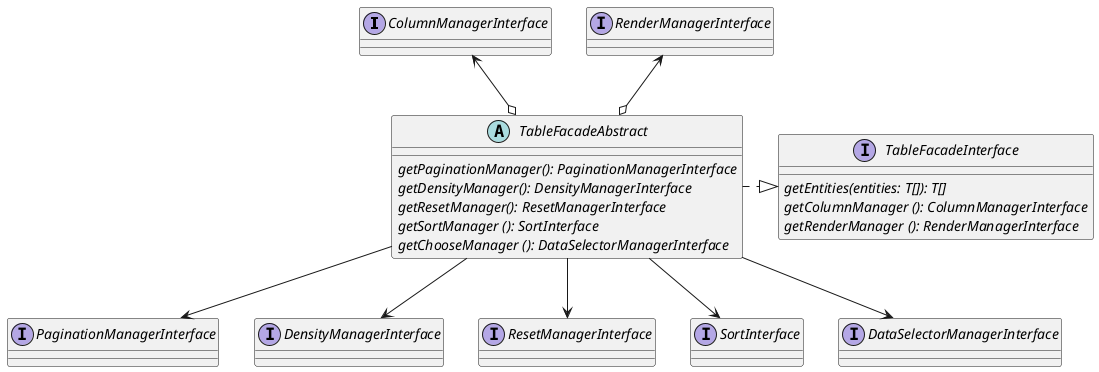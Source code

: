 @startuml
interface ColumnManagerInterface
interface RenderManagerInterface
interface PaginationManagerInterface
interface DensityManagerInterface
interface ResetManagerInterface
interface SortInterface
interface DataSelectorManagerInterface

interface TableFacadeInterface {
  {abstract} getEntities(entities: T[]): T[]
  {abstract} getColumnManager (): ColumnManagerInterface
  {abstract} getRenderManager (): RenderManagerInterface
}
abstract class TableFacadeAbstract {
  {abstract} getPaginationManager(): PaginationManagerInterface
  {abstract} getDensityManager(): DensityManagerInterface
  {abstract} getResetManager(): ResetManagerInterface
  {abstract} getSortManager (): SortInterface
  {abstract} getChooseManager (): DataSelectorManagerInterface
}
TableFacadeAbstract .|> TableFacadeInterface
ColumnManagerInterface <--o TableFacadeAbstract
RenderManagerInterface <--o TableFacadeAbstract

TableFacadeAbstract --> PaginationManagerInterface
TableFacadeAbstract --> DensityManagerInterface
TableFacadeAbstract --> ResetManagerInterface
TableFacadeAbstract --> SortInterface
TableFacadeAbstract --> DataSelectorManagerInterface

@enduml
